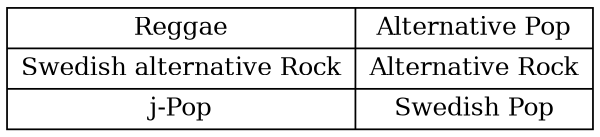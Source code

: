 digraph {
    size=4; 
    node [shape=record];
    splines=false;

    subgraph {
        core [label="{Reggae | Swedish alternative Rock | j-Pop} | {Alternative Pop | Alternative Rock | Swedish Pop}"];
    }
}
